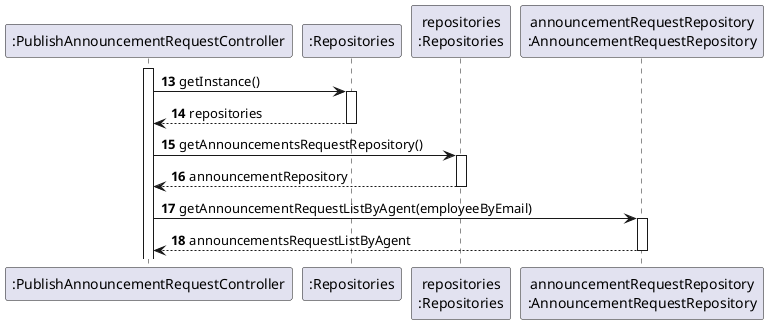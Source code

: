@startuml
'https://plantuml.com/sequence-diagram

participant ":PublishAnnouncementRequestController" as PublishAnnouncementRequestController
participant ":Repositories" as Singleton
participant "repositories\n:Repositories" as repositories
participant "announcementRequestRepository\n:AnnouncementRequestRepository" as AnnouncementRequestRepository

autonumber 13

activate PublishAnnouncementRequestController

PublishAnnouncementRequestController -> Singleton: getInstance()
activate Singleton

Singleton --> PublishAnnouncementRequestController: repositories
deactivate Singleton

PublishAnnouncementRequestController -> repositories: getAnnouncementsRequestRepository()
activate repositories

repositories --> PublishAnnouncementRequestController:announcementRepository
deactivate repositories

PublishAnnouncementRequestController -> AnnouncementRequestRepository:getAnnouncementRequestListByAgent(employeeByEmail)
activate AnnouncementRequestRepository

AnnouncementRequestRepository --> PublishAnnouncementRequestController:announcementsRequestListByAgent
deactivate AnnouncementRequestRepository

@enduml